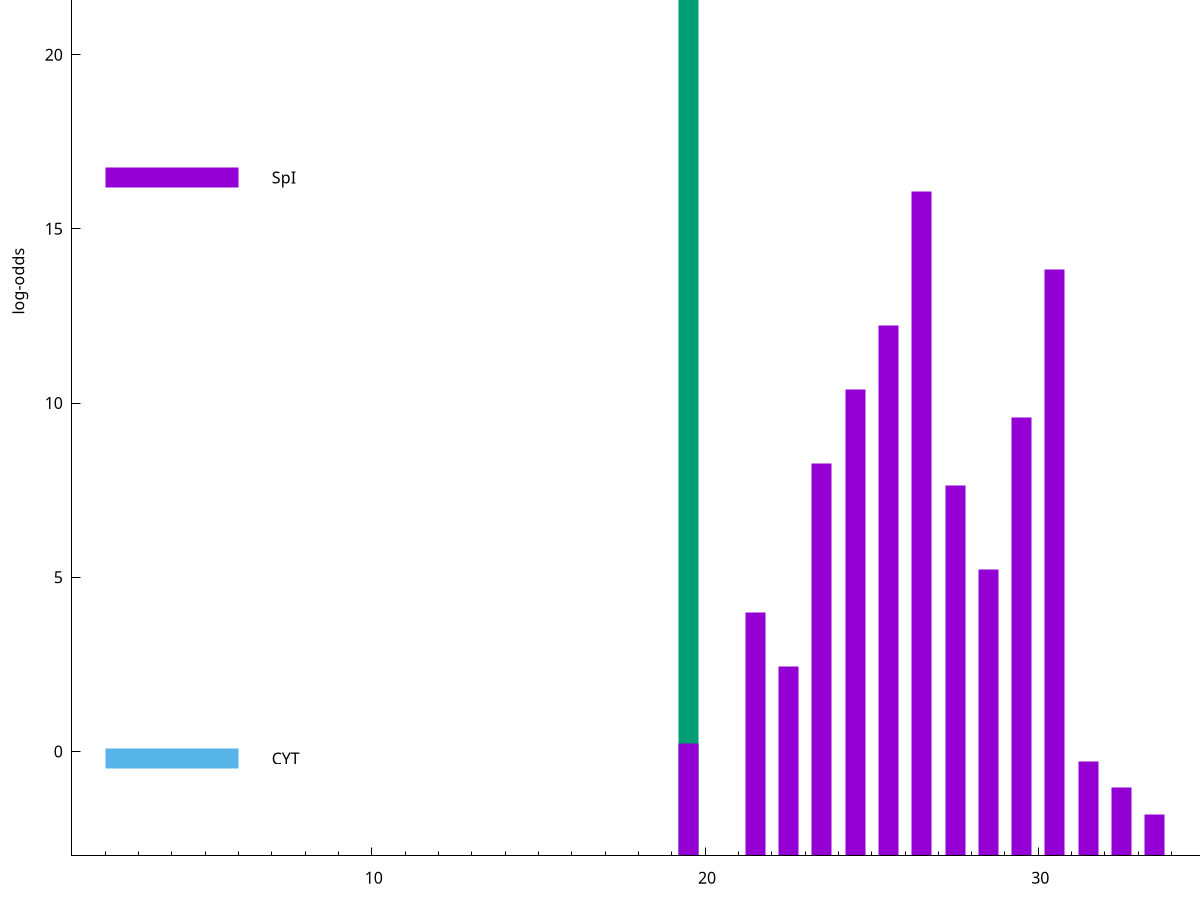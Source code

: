 set title "LipoP predictions for SRR5666568.gff"
set size 2., 1.4
set xrange [1:70] 
set mxtics 10
set yrange [-3:30]
set y2range [0:33]
set ylabel "log-odds"
set term postscript eps color solid "Helvetica" 30
set output "SRR5666568.gff94.eps"
set arrow from 2,25.6075 to 6,25.6075 nohead lt 2 lw 20
set label "SpII" at 7,25.6075
set arrow from 2,16.477 to 6,16.477 nohead lt 1 lw 20
set label "SpI" at 7,16.477
set arrow from 2,-0.200913 to 6,-0.200913 nohead lt 3 lw 20
set label "CYT" at 7,-0.200913
set arrow from 2,25.6075 to 6,25.6075 nohead lt 2 lw 20
set label "SpII" at 7,25.6075
# NOTE: The scores below are the log-odds scores with the threshold
# NOTE: subtracted (a hack to make gnuplot make the histogram all
# NOTE: look nice).
plot "-" axes x1y2 title "" with impulses lt 2 lw 20, "-" axes x1y2 title "" with impulses lt 1 lw 20
19.500000 28.607500
e
26.500000 19.077700
30.500000 16.838200
25.500000 15.211400
24.500000 13.379500
29.500000 12.589620
23.500000 11.251010
27.500000 10.631030
28.500000 8.213350
21.500000 6.975570
22.500000 5.450850
19.500000 3.213069
31.500000 2.719551
32.500000 1.971220
33.500000 1.175470
e
exit
